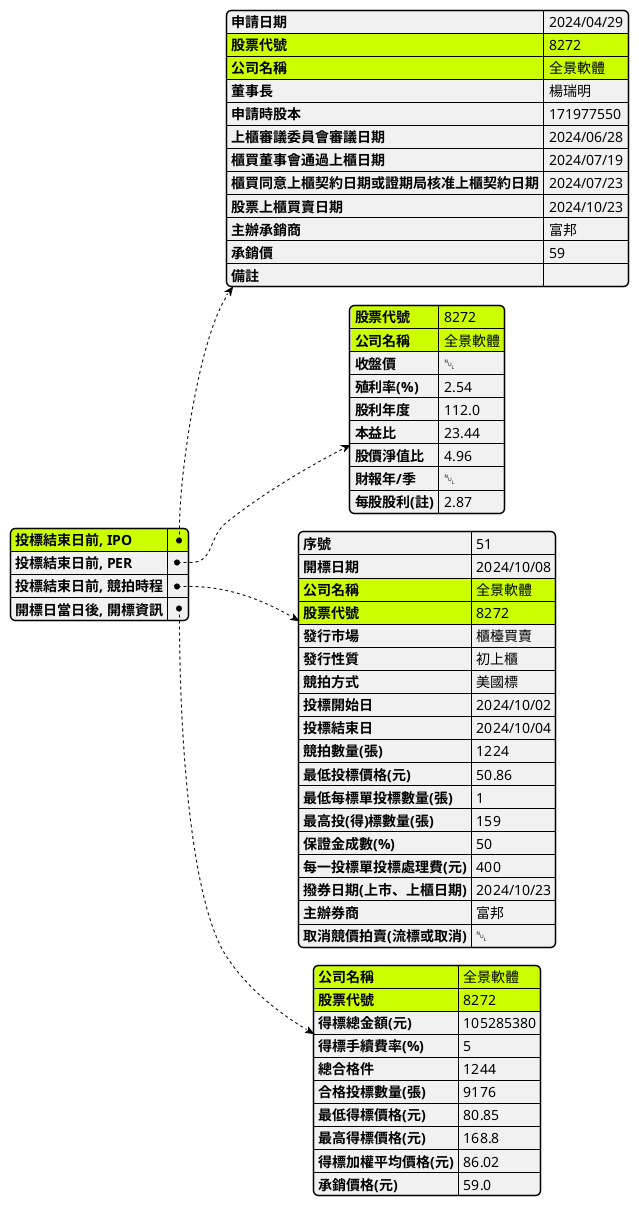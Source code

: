 @startjson

skinparam BoxPadding 10
skinparam actorStyle awesome
skinparam LegendBorderThickness 1
skinparam backgroundColor transparent

#highlight  "投標結束日前, IPO"

#highlight  "投標結束日前, IPO" / "股票代號"
#highlight  "投標結束日前, IPO" / "公司名稱"

#highlight  "投標結束日前, PER" / "股票代號"
#highlight  "投標結束日前, PER" / "公司名稱"

#highlight  "投標結束日前, 競拍時程" / "股票代號"
#highlight  "投標結束日前, 競拍時程" / "公司名稱"

#highlight  "開標日當日後, 開標資訊" / "股票代號"
#highlight  "開標日當日後, 開標資訊" / "公司名稱"


{
  "投標結束日前, IPO":     {
  "申請日期": "2024/04/29",
  "股票代號": "8272",
  "公司名稱": "全景軟體",
  "董事長": "楊瑞明",
  "申請時股本": 171977550,
  "上櫃審議委員會審議日期": "2024/06/28",
  "櫃買董事會通過上櫃日期": "2024/07/19",
  "櫃買同意上櫃契約日期或證期局核准上櫃契約日期": "2024/07/23",
  "股票上櫃買賣日期": "2024/10/23",
  "主辦承銷商": "富邦",
  "承銷價": 59,
  "備註": ""
    },

  "投標結束日前, PER":     {
        "股票代號": "8272",
        "公司名稱": "全景軟體",
        "收盤價": null,
        "殖利率(%)": 2.54,
        "股利年度": 112.0,
        "本益比": 23.44,
        "股價淨值比": 4.96,
        "財報年/季": null,
        "每股股利(註)": 2.87
    },
  "投標結束日前, 競拍時程":     {
        "序號": 51,
        "開標日期": "2024/10/08",
        "公司名稱": "全景軟體",
        "股票代號": "8272",
        "發行市場": "櫃檯買賣",
        "發行性質": "初上櫃",
        "競拍方式": "美國標",
        "投標開始日": "2024/10/02",
        "投標結束日": "2024/10/04",
        "競拍數量(張)": 1224,
        "最低投標價格(元)": 50.86,
        "最低每標單投標數量(張)": 1,
        "最高投(得)標數量(張)": 159,
        "保證金成數(%)": 50,
        "每一投標單投標處理費(元)": 400,
        "撥券日期(上市、上櫃日期)": "2024/10/23",
        "主辦券商": "富邦",
        "取消競價拍賣(流標或取消)": null
    },
  "開標日當日後, 開標資訊": {
    "公司名稱": "全景軟體",
    "股票代號": "8272",
    "得標總金額(元)": 105285380,
    "得標手續費率(%)": 5,
    "總合格件": 1244,
    "合格投標數量(張)": 9176,
    "最低得標價格(元)": 80.85,
    "最高得標價格(元)": 168.8,
    "得標加權平均價格(元)": 86.02,
    "承銷價格(元)": 59.0
  }
}
@endjson
